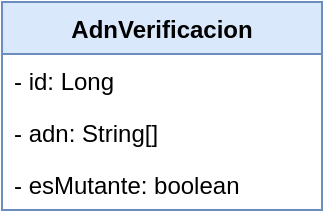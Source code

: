 <mxfile version="13.0.3" type="device" pages="3"><diagram id="WDCHwhDFg_78GxE1Nkye" name="Dominio"><mxGraphModel dx="868" dy="510" grid="1" gridSize="10" guides="1" tooltips="1" connect="1" arrows="1" fold="1" page="1" pageScale="1" pageWidth="1600" pageHeight="1200" math="0" shadow="0"><root><mxCell id="0"/><mxCell id="1" parent="0"/><mxCell id="XP1vJWAbkFcOCVHTpIPD-5" value="AdnVerificacion" style="swimlane;fontStyle=1;align=center;verticalAlign=top;childLayout=stackLayout;horizontal=1;startSize=26;horizontalStack=0;resizeParent=1;resizeParentMax=0;resizeLast=0;collapsible=1;marginBottom=0;fillColor=#dae8fc;strokeColor=#6c8ebf;" vertex="1" parent="1"><mxGeometry x="360" y="200" width="160" height="104" as="geometry"/></mxCell><mxCell id="XP1vJWAbkFcOCVHTpIPD-6" value="- id: Long" style="text;strokeColor=none;fillColor=none;align=left;verticalAlign=top;spacingLeft=4;spacingRight=4;overflow=hidden;rotatable=0;points=[[0,0.5],[1,0.5]];portConstraint=eastwest;" vertex="1" parent="XP1vJWAbkFcOCVHTpIPD-5"><mxGeometry y="26" width="160" height="26" as="geometry"/></mxCell><mxCell id="XP1vJWAbkFcOCVHTpIPD-10" value="- adn: String[]" style="text;strokeColor=none;fillColor=none;align=left;verticalAlign=top;spacingLeft=4;spacingRight=4;overflow=hidden;rotatable=0;points=[[0,0.5],[1,0.5]];portConstraint=eastwest;" vertex="1" parent="XP1vJWAbkFcOCVHTpIPD-5"><mxGeometry y="52" width="160" height="26" as="geometry"/></mxCell><mxCell id="XP1vJWAbkFcOCVHTpIPD-9" value="- esMutante: boolean" style="text;strokeColor=none;fillColor=none;align=left;verticalAlign=top;spacingLeft=4;spacingRight=4;overflow=hidden;rotatable=0;points=[[0,0.5],[1,0.5]];portConstraint=eastwest;" vertex="1" parent="XP1vJWAbkFcOCVHTpIPD-5"><mxGeometry y="78" width="160" height="26" as="geometry"/></mxCell></root></mxGraphModel></diagram><diagram id="56X66MGazAGIJEDmkLi2" name="Clases"><mxGraphModel dx="868" dy="510" grid="1" gridSize="10" guides="1" tooltips="1" connect="1" arrows="1" fold="1" page="1" pageScale="1" pageWidth="1600" pageHeight="1200" math="0" shadow="0"><root><mxCell id="uEaX4gR6lctPYyOG9Xa4-0"/><mxCell id="uEaX4gR6lctPYyOG9Xa4-1" parent="uEaX4gR6lctPYyOG9Xa4-0"/><mxCell id="NJh6xgfcMQ5EsoCQIRJg-0" value="AdnRestController" style="swimlane;fontStyle=1;align=center;verticalAlign=top;childLayout=stackLayout;horizontal=1;startSize=26;horizontalStack=0;resizeParent=1;resizeParentMax=0;resizeLast=0;collapsible=1;marginBottom=0;fillColor=#dae8fc;strokeColor=#6c8ebf;" vertex="1" parent="uEaX4gR6lctPYyOG9Xa4-1"><mxGeometry x="200" y="40" width="480" height="78" as="geometry"/></mxCell><mxCell id="NJh6xgfcMQ5EsoCQIRJg-3" value="+ esMutante(adnVo: AdnVom, response: HttpServletResponse): void" style="text;strokeColor=none;fillColor=none;align=left;verticalAlign=top;spacingLeft=4;spacingRight=4;overflow=hidden;rotatable=0;points=[[0,0.5],[1,0.5]];portConstraint=eastwest;" vertex="1" parent="NJh6xgfcMQ5EsoCQIRJg-0"><mxGeometry y="26" width="480" height="26" as="geometry"/></mxCell><mxCell id="NJh6xgfcMQ5EsoCQIRJg-4" value="+ estadisticasVerificaciones(): AdnVerificacionEstadisticasVo" style="text;strokeColor=none;fillColor=none;align=left;verticalAlign=top;spacingLeft=4;spacingRight=4;overflow=hidden;rotatable=0;points=[[0,0.5],[1,0.5]];portConstraint=eastwest;" vertex="1" parent="NJh6xgfcMQ5EsoCQIRJg-0"><mxGeometry y="52" width="480" height="26" as="geometry"/></mxCell><mxCell id="NJh6xgfcMQ5EsoCQIRJg-5" value="AdnVerificacionService" style="swimlane;fontStyle=1;align=center;verticalAlign=top;childLayout=stackLayout;horizontal=1;startSize=26;horizontalStack=0;resizeParent=1;resizeParentMax=0;resizeLast=0;collapsible=1;marginBottom=0;fillColor=#dae8fc;strokeColor=#6c8ebf;" vertex="1" parent="uEaX4gR6lctPYyOG9Xa4-1"><mxGeometry x="200" y="190" width="480" height="78" as="geometry"/></mxCell><mxCell id="NJh6xgfcMQ5EsoCQIRJg-8" value="+ isMutant(String[] dna): boolean" style="text;strokeColor=none;fillColor=none;align=left;verticalAlign=top;spacingLeft=4;spacingRight=4;overflow=hidden;rotatable=0;points=[[0,0.5],[1,0.5]];portConstraint=eastwest;" vertex="1" parent="NJh6xgfcMQ5EsoCQIRJg-5"><mxGeometry y="26" width="480" height="26" as="geometry"/></mxCell><mxCell id="NJh6xgfcMQ5EsoCQIRJg-9" value="+ buscarEstadisticasVerificaciones(): AdnVerificacionEstadisticasVo" style="text;strokeColor=none;fillColor=none;align=left;verticalAlign=top;spacingLeft=4;spacingRight=4;overflow=hidden;rotatable=0;points=[[0,0.5],[1,0.5]];portConstraint=eastwest;" vertex="1" parent="NJh6xgfcMQ5EsoCQIRJg-5"><mxGeometry y="52" width="480" height="26" as="geometry"/></mxCell><mxCell id="NJh6xgfcMQ5EsoCQIRJg-14" value="&lt;p style=&quot;margin: 4px 0px 0px ; text-align: center&quot;&gt;&lt;i&gt;&amp;lt;&amp;lt;Interface&amp;gt;&amp;gt;&lt;/i&gt;&lt;br&gt;&lt;b&gt;AdnVerificacionRepository&lt;/b&gt;&lt;/p&gt;&lt;hr size=&quot;1&quot;&gt;&lt;p style=&quot;margin: 0px 0px 0px 4px&quot;&gt;findByAdn(String[] adn): Optional&amp;lt;AdnVerificacion&amp;gt;&lt;/p&gt;&lt;p style=&quot;margin: 0px 0px 0px 4px&quot;&gt;buscarEstadisticasVerificaciones(): AdnVerificacionEstadisticasVo&lt;/p&gt;" style="verticalAlign=top;align=left;overflow=fill;fontSize=12;fontFamily=Helvetica;html=1;" vertex="1" parent="uEaX4gR6lctPYyOG9Xa4-1"><mxGeometry x="260" y="320" width="360" height="80" as="geometry"/></mxCell><mxCell id="NJh6xgfcMQ5EsoCQIRJg-15" value="Use" style="endArrow=open;endSize=12;dashed=1;html=1;noLabel=1;fontColor=none;" edge="1" parent="uEaX4gR6lctPYyOG9Xa4-1" source="NJh6xgfcMQ5EsoCQIRJg-0" target="NJh6xgfcMQ5EsoCQIRJg-5"><mxGeometry width="160" relative="1" as="geometry"><mxPoint x="610" y="300" as="sourcePoint"/><mxPoint x="770" y="300" as="targetPoint"/></mxGeometry></mxCell><mxCell id="NJh6xgfcMQ5EsoCQIRJg-17" value="Use" style="endArrow=open;endSize=12;dashed=1;html=1;noLabel=1;fontColor=none;" edge="1" parent="uEaX4gR6lctPYyOG9Xa4-1" source="NJh6xgfcMQ5EsoCQIRJg-5" target="NJh6xgfcMQ5EsoCQIRJg-14"><mxGeometry width="160" relative="1" as="geometry"><mxPoint x="450" y="128" as="sourcePoint"/><mxPoint x="450" y="200" as="targetPoint"/></mxGeometry></mxCell></root></mxGraphModel></diagram><diagram id="gwbm0qzBwsu9JwUZ_rUv" name="Vo"><mxGraphModel dx="868" dy="510" grid="1" gridSize="10" guides="1" tooltips="1" connect="1" arrows="1" fold="1" page="1" pageScale="1" pageWidth="1600" pageHeight="1200" math="0" shadow="0"><root><mxCell id="VENWxprjMA-klUjMDTVg-0"/><mxCell id="VENWxprjMA-klUjMDTVg-1" parent="VENWxprjMA-klUjMDTVg-0"/><mxCell id="tncI3oRGLEuTnigJIJql-4" value="AdnVerificacionEstadisticasVo" style="swimlane;fontStyle=1;align=center;verticalAlign=top;childLayout=stackLayout;horizontal=1;startSize=26;horizontalStack=0;resizeParent=1;resizeParentMax=0;resizeLast=0;collapsible=1;marginBottom=0;fillColor=#dae8fc;strokeColor=#6c8ebf;" vertex="1" parent="VENWxprjMA-klUjMDTVg-1"><mxGeometry x="310" y="200" width="210" height="104" as="geometry"/></mxCell><mxCell id="tncI3oRGLEuTnigJIJql-5" value="- cantidadHumanos: BigInteger" style="text;strokeColor=none;fillColor=none;align=left;verticalAlign=top;spacingLeft=4;spacingRight=4;overflow=hidden;rotatable=0;points=[[0,0.5],[1,0.5]];portConstraint=eastwest;" vertex="1" parent="tncI3oRGLEuTnigJIJql-4"><mxGeometry y="26" width="210" height="26" as="geometry"/></mxCell><mxCell id="tncI3oRGLEuTnigJIJql-7" value="- cantidadMutantes: BigInteger" style="text;strokeColor=none;fillColor=none;align=left;verticalAlign=top;spacingLeft=4;spacingRight=4;overflow=hidden;rotatable=0;points=[[0,0.5],[1,0.5]];portConstraint=eastwest;" vertex="1" parent="tncI3oRGLEuTnigJIJql-4"><mxGeometry y="52" width="210" height="26" as="geometry"/></mxCell><mxCell id="tncI3oRGLEuTnigJIJql-6" value="- proporcionMutantes: Double" style="text;strokeColor=none;fillColor=none;align=left;verticalAlign=top;spacingLeft=4;spacingRight=4;overflow=hidden;rotatable=0;points=[[0,0.5],[1,0.5]];portConstraint=eastwest;" vertex="1" parent="tncI3oRGLEuTnigJIJql-4"><mxGeometry y="78" width="210" height="26" as="geometry"/></mxCell><mxCell id="tncI3oRGLEuTnigJIJql-0" value="AdnVo" style="swimlane;fontStyle=1;align=center;verticalAlign=top;childLayout=stackLayout;horizontal=1;startSize=26;horizontalStack=0;resizeParent=1;resizeParentMax=0;resizeLast=0;collapsible=1;marginBottom=0;fillColor=#dae8fc;strokeColor=#6c8ebf;" vertex="1" parent="VENWxprjMA-klUjMDTVg-1"><mxGeometry x="330" y="120" width="160" height="52" as="geometry"/></mxCell><mxCell id="tncI3oRGLEuTnigJIJql-1" value="- dna: String[]" style="text;strokeColor=none;fillColor=none;align=left;verticalAlign=top;spacingLeft=4;spacingRight=4;overflow=hidden;rotatable=0;points=[[0,0.5],[1,0.5]];portConstraint=eastwest;" vertex="1" parent="tncI3oRGLEuTnigJIJql-0"><mxGeometry y="26" width="160" height="26" as="geometry"/></mxCell></root></mxGraphModel></diagram></mxfile>